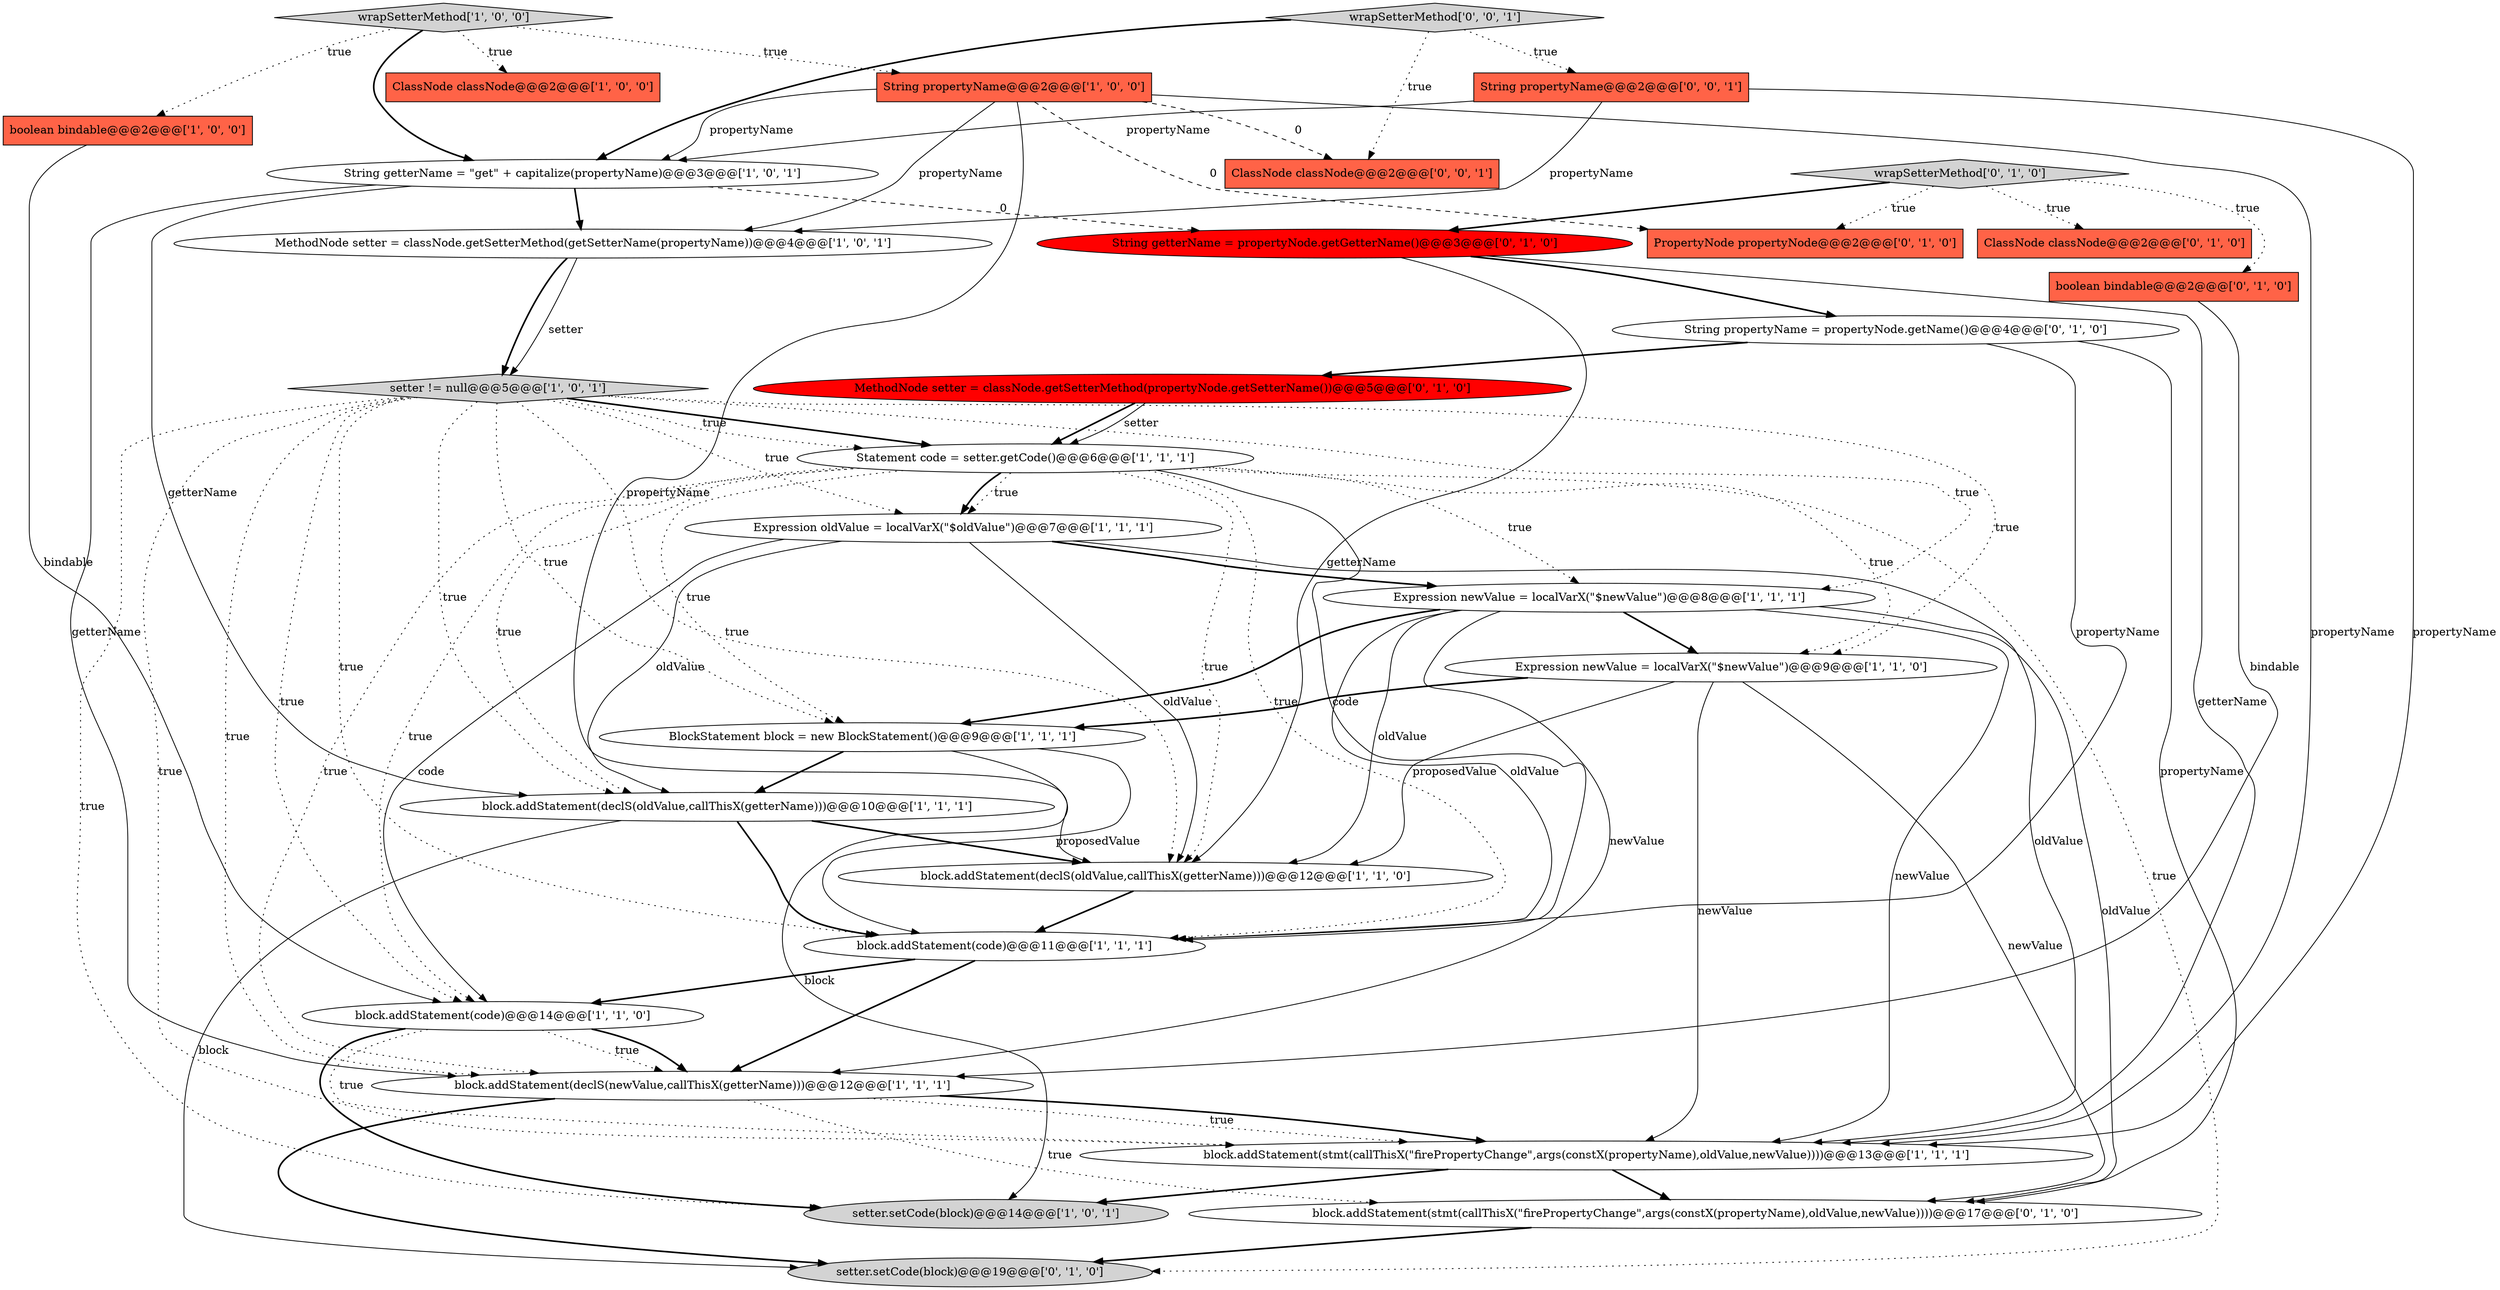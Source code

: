 digraph {
5 [style = filled, label = "block.addStatement(declS(newValue,callThisX(getterName)))@@@12@@@['1', '1', '1']", fillcolor = white, shape = ellipse image = "AAA0AAABBB1BBB"];
30 [style = filled, label = "ClassNode classNode@@@2@@@['0', '0', '1']", fillcolor = tomato, shape = box image = "AAA0AAABBB3BBB"];
16 [style = filled, label = "block.addStatement(code)@@@14@@@['1', '1', '0']", fillcolor = white, shape = ellipse image = "AAA0AAABBB1BBB"];
25 [style = filled, label = "PropertyNode propertyNode@@@2@@@['0', '1', '0']", fillcolor = tomato, shape = box image = "AAA1AAABBB2BBB"];
2 [style = filled, label = "BlockStatement block = new BlockStatement()@@@9@@@['1', '1', '1']", fillcolor = white, shape = ellipse image = "AAA0AAABBB1BBB"];
18 [style = filled, label = "setter.setCode(block)@@@14@@@['1', '0', '1']", fillcolor = lightgray, shape = ellipse image = "AAA0AAABBB1BBB"];
23 [style = filled, label = "block.addStatement(stmt(callThisX(\"firePropertyChange\",args(constX(propertyName),oldValue,newValue))))@@@17@@@['0', '1', '0']", fillcolor = white, shape = ellipse image = "AAA0AAABBB2BBB"];
24 [style = filled, label = "wrapSetterMethod['0', '1', '0']", fillcolor = lightgray, shape = diamond image = "AAA0AAABBB2BBB"];
1 [style = filled, label = "ClassNode classNode@@@2@@@['1', '0', '0']", fillcolor = tomato, shape = box image = "AAA0AAABBB1BBB"];
28 [style = filled, label = "String propertyName@@@2@@@['0', '0', '1']", fillcolor = tomato, shape = box image = "AAA0AAABBB3BBB"];
12 [style = filled, label = "block.addStatement(declS(oldValue,callThisX(getterName)))@@@10@@@['1', '1', '1']", fillcolor = white, shape = ellipse image = "AAA0AAABBB1BBB"];
10 [style = filled, label = "Statement code = setter.getCode()@@@6@@@['1', '1', '1']", fillcolor = white, shape = ellipse image = "AAA0AAABBB1BBB"];
22 [style = filled, label = "String propertyName = propertyNode.getName()@@@4@@@['0', '1', '0']", fillcolor = white, shape = ellipse image = "AAA0AAABBB2BBB"];
0 [style = filled, label = "block.addStatement(code)@@@11@@@['1', '1', '1']", fillcolor = white, shape = ellipse image = "AAA0AAABBB1BBB"];
20 [style = filled, label = "String getterName = propertyNode.getGetterName()@@@3@@@['0', '1', '0']", fillcolor = red, shape = ellipse image = "AAA1AAABBB2BBB"];
17 [style = filled, label = "block.addStatement(stmt(callThisX(\"firePropertyChange\",args(constX(propertyName),oldValue,newValue))))@@@13@@@['1', '1', '1']", fillcolor = white, shape = ellipse image = "AAA0AAABBB1BBB"];
4 [style = filled, label = "block.addStatement(declS(oldValue,callThisX(getterName)))@@@12@@@['1', '1', '0']", fillcolor = white, shape = ellipse image = "AAA0AAABBB1BBB"];
7 [style = filled, label = "boolean bindable@@@2@@@['1', '0', '0']", fillcolor = tomato, shape = box image = "AAA0AAABBB1BBB"];
29 [style = filled, label = "wrapSetterMethod['0', '0', '1']", fillcolor = lightgray, shape = diamond image = "AAA0AAABBB3BBB"];
14 [style = filled, label = "String propertyName@@@2@@@['1', '0', '0']", fillcolor = tomato, shape = box image = "AAA1AAABBB1BBB"];
3 [style = filled, label = "Expression newValue = localVarX(\"$newValue\")@@@9@@@['1', '1', '0']", fillcolor = white, shape = ellipse image = "AAA0AAABBB1BBB"];
11 [style = filled, label = "Expression newValue = localVarX(\"$newValue\")@@@8@@@['1', '1', '1']", fillcolor = white, shape = ellipse image = "AAA0AAABBB1BBB"];
13 [style = filled, label = "wrapSetterMethod['1', '0', '0']", fillcolor = lightgray, shape = diamond image = "AAA0AAABBB1BBB"];
19 [style = filled, label = "boolean bindable@@@2@@@['0', '1', '0']", fillcolor = tomato, shape = box image = "AAA0AAABBB2BBB"];
15 [style = filled, label = "setter != null@@@5@@@['1', '0', '1']", fillcolor = lightgray, shape = diamond image = "AAA0AAABBB1BBB"];
21 [style = filled, label = "ClassNode classNode@@@2@@@['0', '1', '0']", fillcolor = tomato, shape = box image = "AAA0AAABBB2BBB"];
9 [style = filled, label = "Expression oldValue = localVarX(\"$oldValue\")@@@7@@@['1', '1', '1']", fillcolor = white, shape = ellipse image = "AAA0AAABBB1BBB"];
26 [style = filled, label = "setter.setCode(block)@@@19@@@['0', '1', '0']", fillcolor = lightgray, shape = ellipse image = "AAA0AAABBB2BBB"];
8 [style = filled, label = "MethodNode setter = classNode.getSetterMethod(getSetterName(propertyName))@@@4@@@['1', '0', '1']", fillcolor = white, shape = ellipse image = "AAA0AAABBB1BBB"];
27 [style = filled, label = "MethodNode setter = classNode.getSetterMethod(propertyNode.getSetterName())@@@5@@@['0', '1', '0']", fillcolor = red, shape = ellipse image = "AAA1AAABBB2BBB"];
6 [style = filled, label = "String getterName = \"get\" + capitalize(propertyName)@@@3@@@['1', '0', '1']", fillcolor = white, shape = ellipse image = "AAA0AAABBB1BBB"];
15->10 [style = bold, label=""];
19->5 [style = solid, label="bindable"];
9->11 [style = bold, label=""];
24->25 [style = dotted, label="true"];
14->25 [style = dashed, label="0"];
16->17 [style = dotted, label="true"];
5->23 [style = dotted, label="true"];
20->4 [style = solid, label="getterName"];
10->3 [style = dotted, label="true"];
8->15 [style = solid, label="setter"];
11->5 [style = solid, label="newValue"];
15->9 [style = dotted, label="true"];
29->6 [style = bold, label=""];
28->17 [style = solid, label="propertyName"];
3->4 [style = solid, label="proposedValue"];
16->5 [style = dotted, label="true"];
3->17 [style = solid, label="newValue"];
10->4 [style = dotted, label="true"];
24->21 [style = dotted, label="true"];
10->16 [style = dotted, label="true"];
3->23 [style = solid, label="newValue"];
14->17 [style = solid, label="propertyName"];
6->20 [style = dashed, label="0"];
15->2 [style = dotted, label="true"];
15->18 [style = dotted, label="true"];
15->10 [style = dotted, label="true"];
2->18 [style = solid, label="block"];
13->7 [style = dotted, label="true"];
15->16 [style = dotted, label="true"];
5->17 [style = bold, label=""];
4->0 [style = bold, label=""];
11->4 [style = solid, label="oldValue"];
11->0 [style = solid, label="oldValue"];
24->20 [style = bold, label=""];
15->3 [style = dotted, label="true"];
15->17 [style = dotted, label="true"];
3->2 [style = bold, label=""];
14->8 [style = solid, label="propertyName"];
15->12 [style = dotted, label="true"];
10->0 [style = dotted, label="true"];
10->26 [style = dotted, label="true"];
24->19 [style = dotted, label="true"];
9->17 [style = solid, label="oldValue"];
15->5 [style = dotted, label="true"];
0->16 [style = bold, label=""];
16->18 [style = bold, label=""];
8->15 [style = bold, label=""];
14->6 [style = solid, label="propertyName"];
6->5 [style = solid, label="getterName"];
5->26 [style = bold, label=""];
2->0 [style = solid, label="proposedValue"];
10->9 [style = dotted, label="true"];
15->0 [style = dotted, label="true"];
17->23 [style = bold, label=""];
22->0 [style = solid, label="propertyName"];
29->28 [style = dotted, label="true"];
11->3 [style = bold, label=""];
10->11 [style = dotted, label="true"];
10->2 [style = dotted, label="true"];
27->10 [style = bold, label=""];
15->11 [style = dotted, label="true"];
20->17 [style = solid, label="getterName"];
16->5 [style = bold, label=""];
12->26 [style = solid, label="block"];
10->9 [style = bold, label=""];
13->6 [style = bold, label=""];
28->8 [style = solid, label="propertyName"];
13->14 [style = dotted, label="true"];
0->5 [style = bold, label=""];
11->17 [style = solid, label="newValue"];
9->16 [style = solid, label="code"];
5->17 [style = dotted, label="true"];
10->12 [style = dotted, label="true"];
7->16 [style = solid, label="bindable"];
27->10 [style = solid, label="setter"];
6->12 [style = solid, label="getterName"];
23->26 [style = bold, label=""];
28->6 [style = solid, label="propertyName"];
9->4 [style = solid, label="oldValue"];
10->5 [style = dotted, label="true"];
12->0 [style = bold, label=""];
11->2 [style = bold, label=""];
15->4 [style = dotted, label="true"];
2->12 [style = bold, label=""];
22->23 [style = solid, label="propertyName"];
20->22 [style = bold, label=""];
13->1 [style = dotted, label="true"];
11->23 [style = solid, label="oldValue"];
12->4 [style = bold, label=""];
22->27 [style = bold, label=""];
14->4 [style = solid, label="propertyName"];
14->30 [style = dashed, label="0"];
6->8 [style = bold, label=""];
29->30 [style = dotted, label="true"];
9->12 [style = solid, label="oldValue"];
17->18 [style = bold, label=""];
10->0 [style = solid, label="code"];
}
